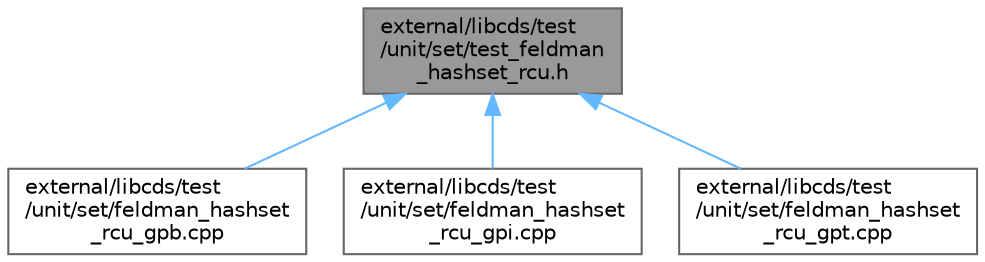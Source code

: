 digraph "external/libcds/test/unit/set/test_feldman_hashset_rcu.h"
{
 // LATEX_PDF_SIZE
  bgcolor="transparent";
  edge [fontname=Helvetica,fontsize=10,labelfontname=Helvetica,labelfontsize=10];
  node [fontname=Helvetica,fontsize=10,shape=box,height=0.2,width=0.4];
  Node1 [id="Node000001",label="external/libcds/test\l/unit/set/test_feldman\l_hashset_rcu.h",height=0.2,width=0.4,color="gray40", fillcolor="grey60", style="filled", fontcolor="black",tooltip=" "];
  Node1 -> Node2 [id="edge1_Node000001_Node000002",dir="back",color="steelblue1",style="solid",tooltip=" "];
  Node2 [id="Node000002",label="external/libcds/test\l/unit/set/feldman_hashset\l_rcu_gpb.cpp",height=0.2,width=0.4,color="grey40", fillcolor="white", style="filled",URL="$set_2feldman__hashset__rcu__gpb_8cpp.html",tooltip=" "];
  Node1 -> Node3 [id="edge2_Node000001_Node000003",dir="back",color="steelblue1",style="solid",tooltip=" "];
  Node3 [id="Node000003",label="external/libcds/test\l/unit/set/feldman_hashset\l_rcu_gpi.cpp",height=0.2,width=0.4,color="grey40", fillcolor="white", style="filled",URL="$set_2feldman__hashset__rcu__gpi_8cpp.html",tooltip=" "];
  Node1 -> Node4 [id="edge3_Node000001_Node000004",dir="back",color="steelblue1",style="solid",tooltip=" "];
  Node4 [id="Node000004",label="external/libcds/test\l/unit/set/feldman_hashset\l_rcu_gpt.cpp",height=0.2,width=0.4,color="grey40", fillcolor="white", style="filled",URL="$set_2feldman__hashset__rcu__gpt_8cpp.html",tooltip=" "];
}

